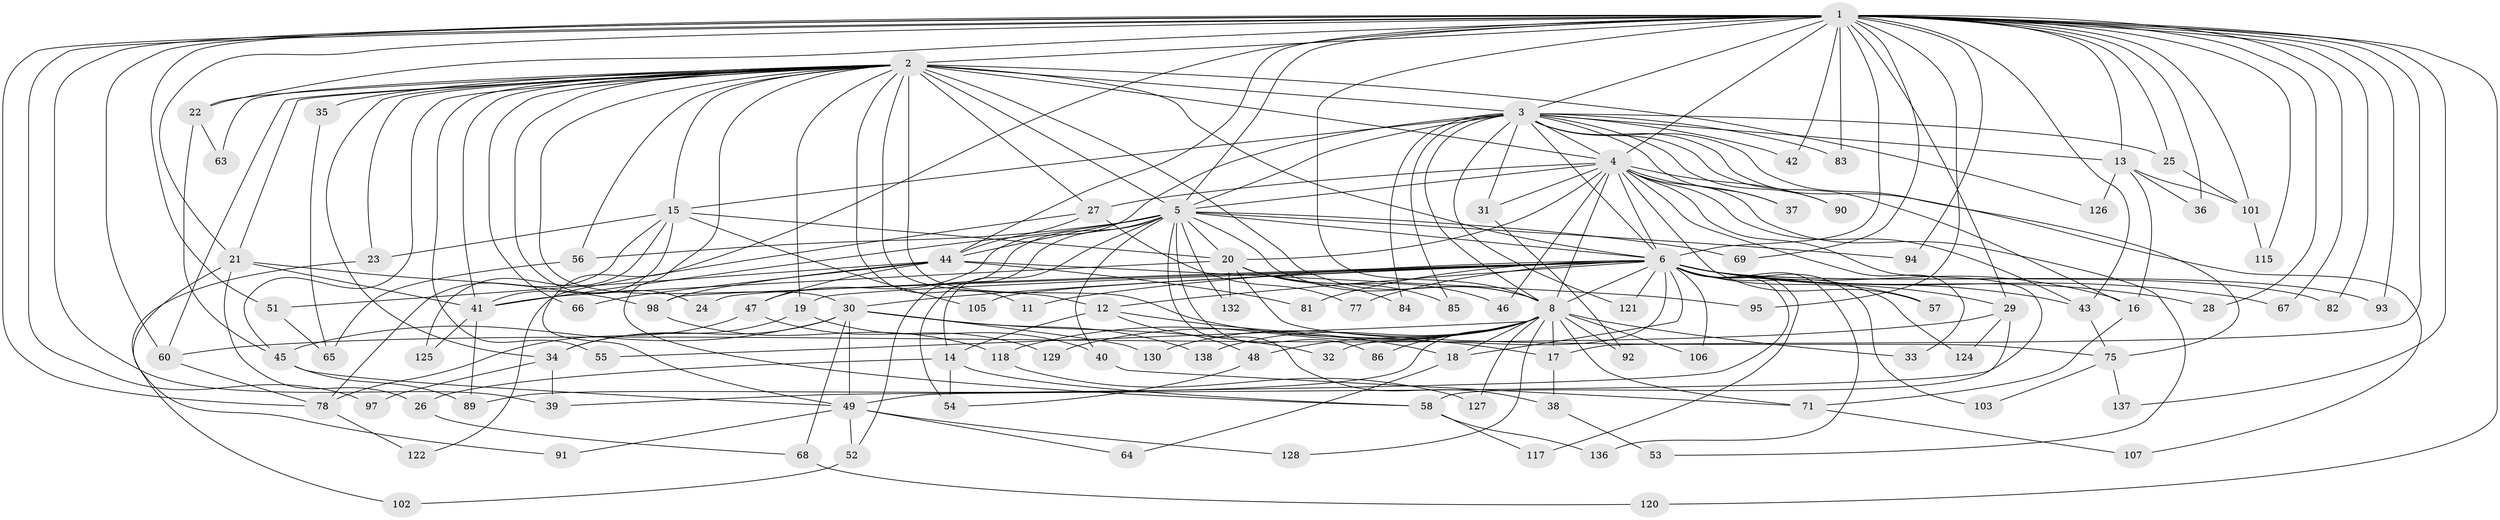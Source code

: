 // Generated by graph-tools (version 1.1) at 2025/23/03/03/25 07:23:41]
// undirected, 104 vertices, 239 edges
graph export_dot {
graph [start="1"]
  node [color=gray90,style=filled];
  1 [super="+10"];
  2 [super="+7"];
  3 [super="+110"];
  4 [super="+99"];
  5 [super="+134"];
  6 [super="+9"];
  8 [super="+88"];
  11 [super="+123"];
  12;
  13 [super="+104"];
  14;
  15 [super="+108"];
  16 [super="+59"];
  17 [super="+50"];
  18 [super="+70"];
  19;
  20 [super="+80"];
  21 [super="+114"];
  22;
  23;
  24;
  25;
  26;
  27;
  28;
  29 [super="+76"];
  30 [super="+119"];
  31;
  32;
  33;
  34 [super="+62"];
  35;
  36;
  37;
  38;
  39 [super="+79"];
  40;
  41 [super="+74"];
  42;
  43 [super="+73"];
  44 [super="+112"];
  45 [super="+100"];
  46;
  47 [super="+133"];
  48 [super="+61"];
  49 [super="+111"];
  51 [super="+135"];
  52;
  53;
  54 [super="+139"];
  55 [super="+87"];
  56 [super="+72"];
  57;
  58 [super="+109"];
  60;
  63;
  64;
  65;
  66;
  67;
  68;
  69;
  71;
  75 [super="+96"];
  77;
  78 [super="+116"];
  81;
  82;
  83;
  84;
  85;
  86;
  89 [super="+113"];
  90;
  91;
  92;
  93;
  94;
  95;
  97;
  98 [super="+131"];
  101;
  102;
  103;
  105;
  106;
  107;
  115;
  117;
  118;
  120;
  121;
  122;
  124;
  125;
  126;
  127;
  128;
  129;
  130;
  132;
  136;
  137;
  138;
  1 -- 2 [weight=4];
  1 -- 3 [weight=2];
  1 -- 4 [weight=2];
  1 -- 5 [weight=2];
  1 -- 6 [weight=4];
  1 -- 8 [weight=2];
  1 -- 13;
  1 -- 22;
  1 -- 25;
  1 -- 42;
  1 -- 69;
  1 -- 78;
  1 -- 82;
  1 -- 83;
  1 -- 95;
  1 -- 137;
  1 -- 67;
  1 -- 17;
  1 -- 21;
  1 -- 28;
  1 -- 93;
  1 -- 29;
  1 -- 94;
  1 -- 97;
  1 -- 36;
  1 -- 101;
  1 -- 39;
  1 -- 44;
  1 -- 49;
  1 -- 51;
  1 -- 115;
  1 -- 120;
  1 -- 60;
  1 -- 43;
  2 -- 3 [weight=3];
  2 -- 4 [weight=3];
  2 -- 5 [weight=2];
  2 -- 6 [weight=4];
  2 -- 8 [weight=2];
  2 -- 12;
  2 -- 60;
  2 -- 63;
  2 -- 126;
  2 -- 66;
  2 -- 11;
  2 -- 15;
  2 -- 19;
  2 -- 21;
  2 -- 22;
  2 -- 23;
  2 -- 24;
  2 -- 27;
  2 -- 30;
  2 -- 34;
  2 -- 35;
  2 -- 55 [weight=2];
  2 -- 56;
  2 -- 58;
  2 -- 41;
  2 -- 45;
  2 -- 17;
  3 -- 4;
  3 -- 5;
  3 -- 6 [weight=2];
  3 -- 8;
  3 -- 13;
  3 -- 15;
  3 -- 16;
  3 -- 25;
  3 -- 31;
  3 -- 37;
  3 -- 42;
  3 -- 47;
  3 -- 75;
  3 -- 83;
  3 -- 84;
  3 -- 85;
  3 -- 90;
  3 -- 107;
  3 -- 121;
  4 -- 5;
  4 -- 6 [weight=2];
  4 -- 8;
  4 -- 20;
  4 -- 27;
  4 -- 31;
  4 -- 33;
  4 -- 37;
  4 -- 43;
  4 -- 46;
  4 -- 49;
  4 -- 53;
  4 -- 57;
  4 -- 90;
  5 -- 6 [weight=2];
  5 -- 8;
  5 -- 14;
  5 -- 20;
  5 -- 38;
  5 -- 40;
  5 -- 52;
  5 -- 56;
  5 -- 69;
  5 -- 86;
  5 -- 94;
  5 -- 132;
  5 -- 44;
  5 -- 41;
  5 -- 54;
  6 -- 8 [weight=2];
  6 -- 12;
  6 -- 19;
  6 -- 28;
  6 -- 29;
  6 -- 30;
  6 -- 39;
  6 -- 77;
  6 -- 82;
  6 -- 106;
  6 -- 117;
  6 -- 124;
  6 -- 136;
  6 -- 67;
  6 -- 16;
  6 -- 81;
  6 -- 24;
  6 -- 93;
  6 -- 57;
  6 -- 32;
  6 -- 98;
  6 -- 103;
  6 -- 105;
  6 -- 43;
  6 -- 121;
  6 -- 18;
  6 -- 11;
  8 -- 17;
  8 -- 18;
  8 -- 33;
  8 -- 48 [weight=2];
  8 -- 55;
  8 -- 86;
  8 -- 92;
  8 -- 106;
  8 -- 118;
  8 -- 127;
  8 -- 128;
  8 -- 129;
  8 -- 130;
  8 -- 138;
  8 -- 89;
  8 -- 71;
  12 -- 14;
  12 -- 18;
  12 -- 48;
  13 -- 36;
  13 -- 126;
  13 -- 16;
  13 -- 101;
  14 -- 26;
  14 -- 54;
  14 -- 58;
  15 -- 23;
  15 -- 41;
  15 -- 105;
  15 -- 125;
  15 -- 20;
  15 -- 78;
  16 -- 71;
  17 -- 38;
  18 -- 64;
  19 -- 40;
  19 -- 34;
  20 -- 46;
  20 -- 75;
  20 -- 84;
  20 -- 85;
  20 -- 132;
  20 -- 41;
  21 -- 26 [weight=2];
  21 -- 41;
  21 -- 91;
  21 -- 98;
  22 -- 45;
  22 -- 63;
  23 -- 102;
  25 -- 101;
  26 -- 68;
  27 -- 44;
  27 -- 77;
  27 -- 122;
  29 -- 124;
  29 -- 60;
  29 -- 58;
  30 -- 32;
  30 -- 34;
  30 -- 45;
  30 -- 68;
  30 -- 130;
  30 -- 138;
  30 -- 49;
  31 -- 92;
  34 -- 97;
  34 -- 39;
  35 -- 65;
  38 -- 53;
  40 -- 71;
  41 -- 125;
  41 -- 89;
  43 -- 75;
  44 -- 47;
  44 -- 51;
  44 -- 66;
  44 -- 81;
  44 -- 95;
  44 -- 98;
  45 -- 89;
  45 -- 49;
  47 -- 129;
  47 -- 78;
  48 -- 54;
  49 -- 52;
  49 -- 64;
  49 -- 91;
  49 -- 128;
  51 -- 65;
  52 -- 102;
  56 -- 65;
  58 -- 117;
  58 -- 136;
  60 -- 78;
  68 -- 120;
  71 -- 107;
  75 -- 137;
  75 -- 103;
  78 -- 122;
  98 -- 118;
  101 -- 115;
  118 -- 127;
}
